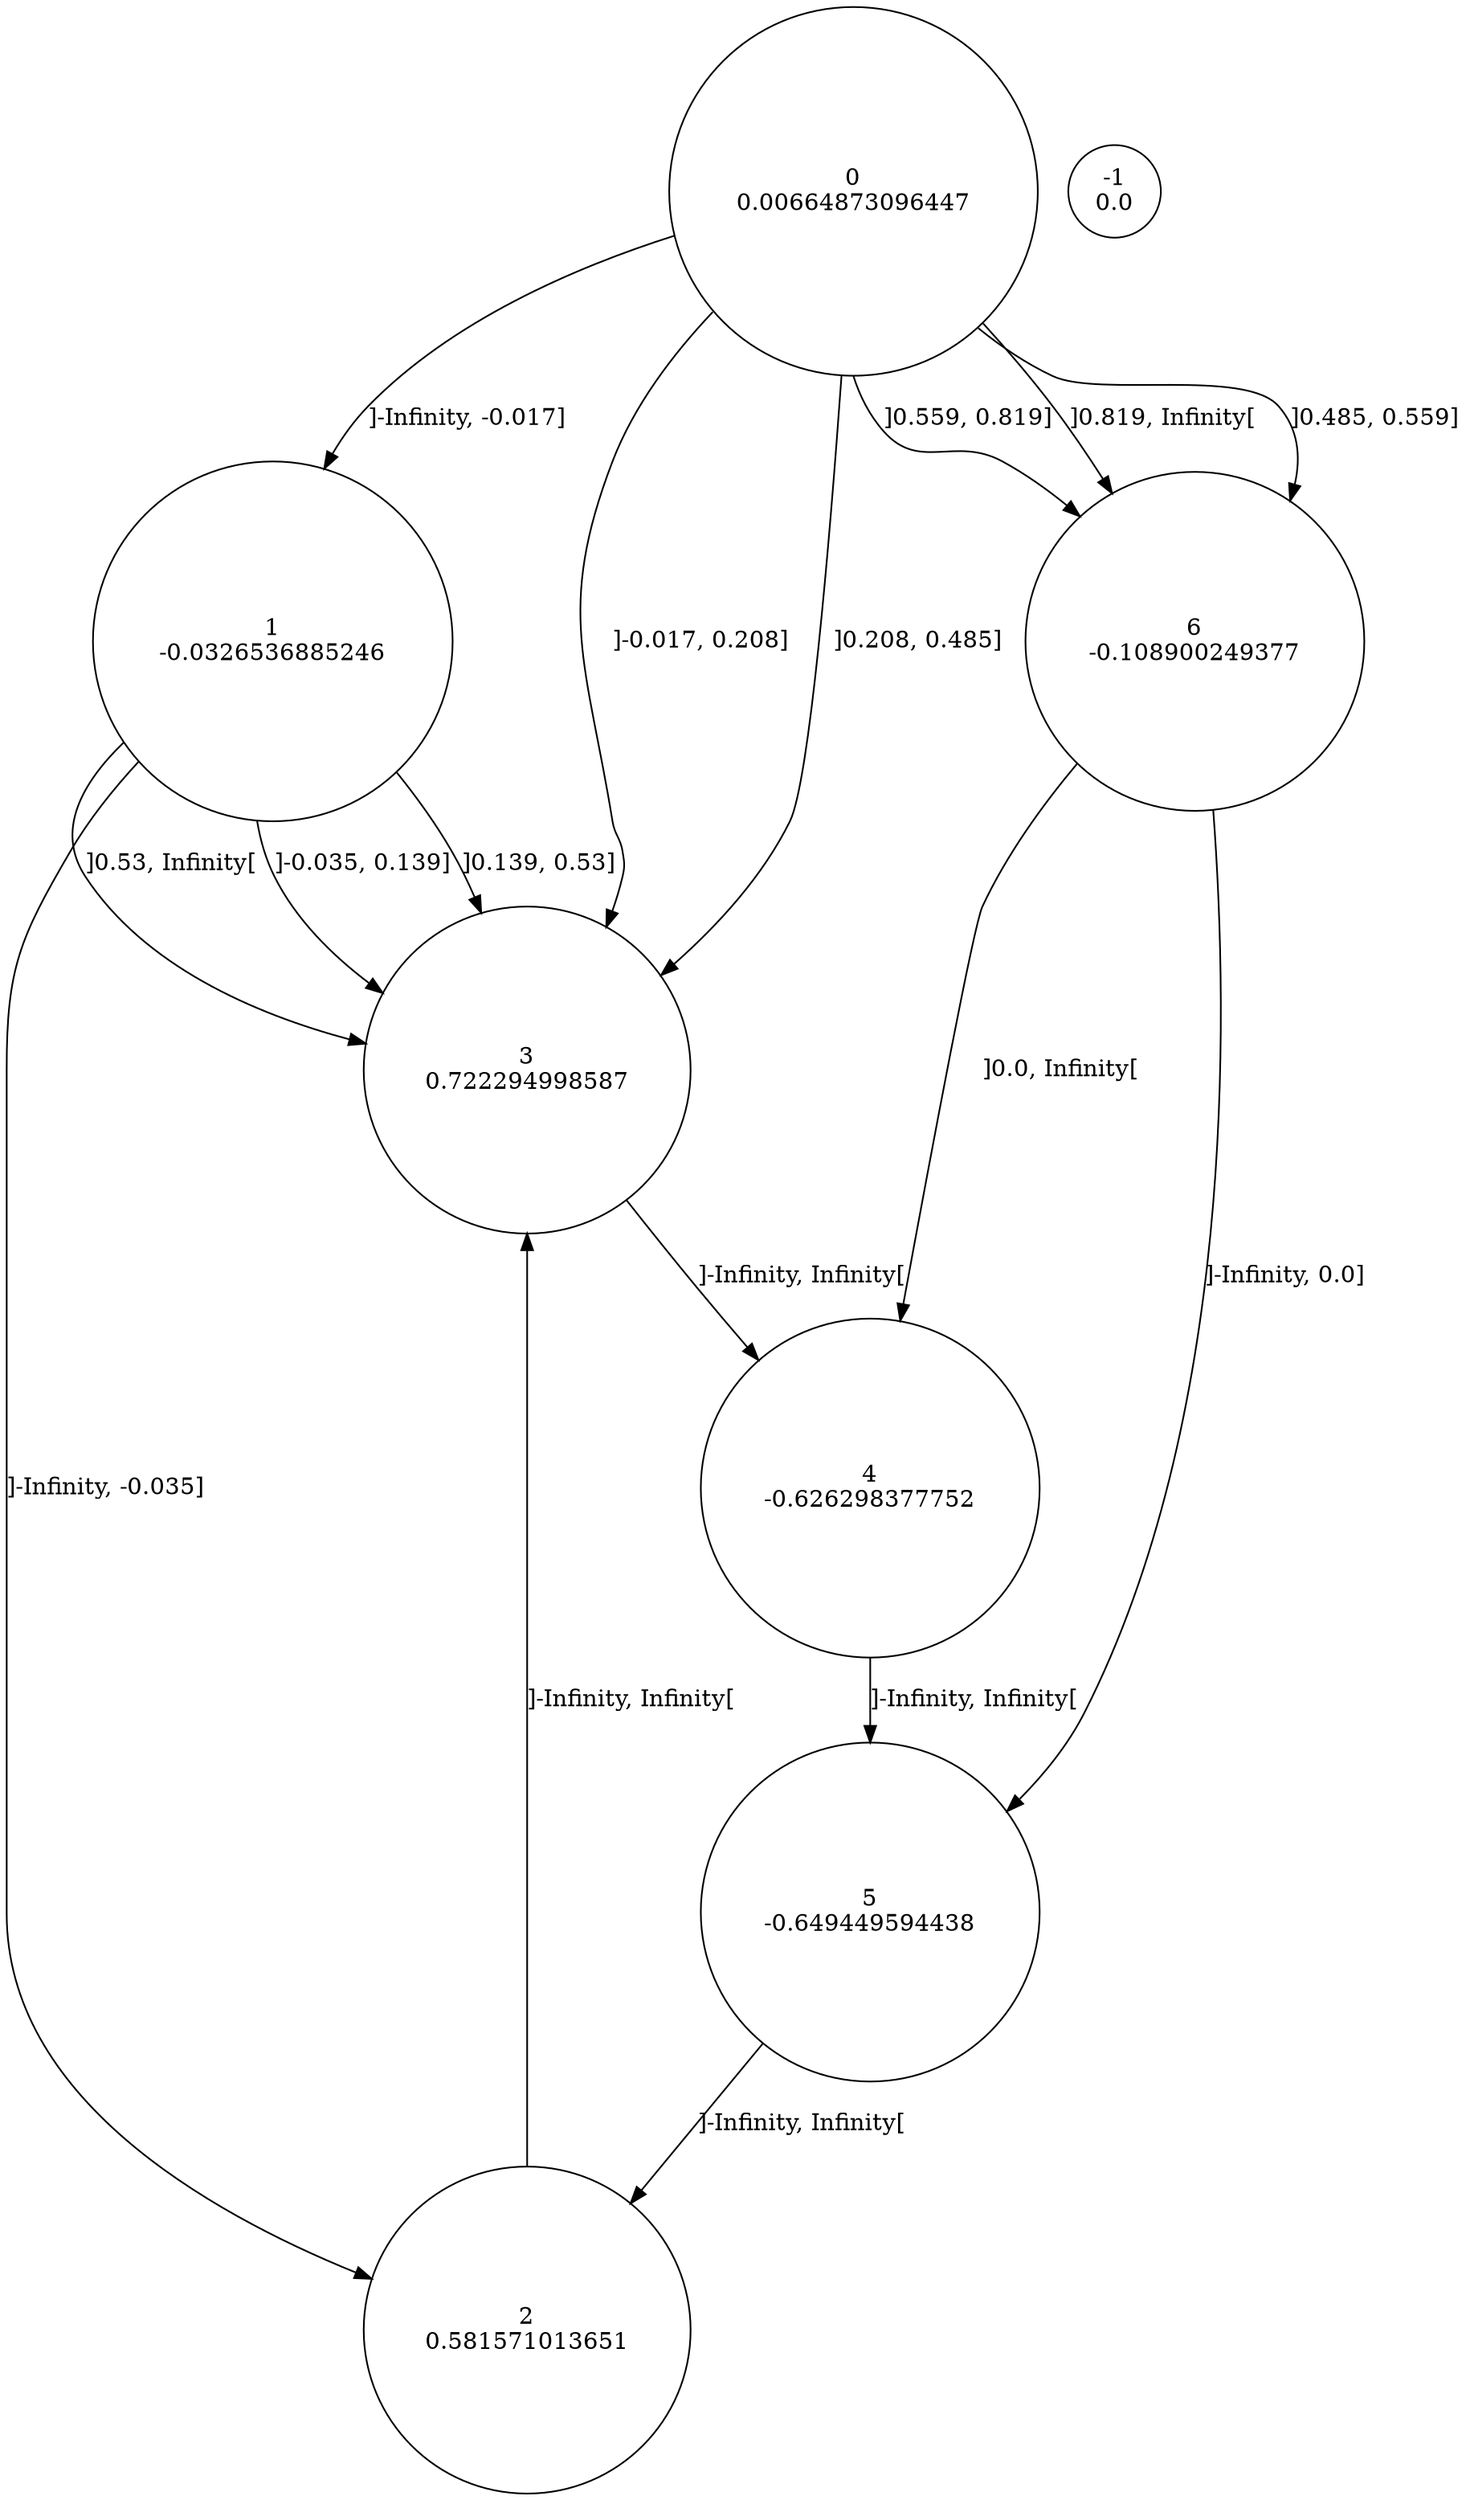 digraph a {
0 [shape=circle, label="0\n0.00664873096447"];
	0 -> 1 [label="]-Infinity, -0.017]"];
	0 -> 3 [label="]-0.017, 0.208]"];
	0 -> 3 [label="]0.208, 0.485]"];
	0 -> 6 [label="]0.485, 0.559]"];
	0 -> 6 [label="]0.559, 0.819]"];
	0 -> 6 [label="]0.819, Infinity["];
1 [shape=circle, label="1\n-0.0326536885246"];
	1 -> 2 [label="]-Infinity, -0.035]"];
	1 -> 3 [label="]-0.035, 0.139]"];
	1 -> 3 [label="]0.139, 0.53]"];
	1 -> 3 [label="]0.53, Infinity["];
2 [shape=circle, label="2\n0.581571013651"];
	2 -> 3 [label="]-Infinity, Infinity["];
3 [shape=circle, label="3\n0.722294998587"];
	3 -> 4 [label="]-Infinity, Infinity["];
4 [shape=circle, label="4\n-0.626298377752"];
	4 -> 5 [label="]-Infinity, Infinity["];
5 [shape=circle, label="5\n-0.649449594438"];
	5 -> 2 [label="]-Infinity, Infinity["];
6 [shape=circle, label="6\n-0.108900249377"];
	6 -> 5 [label="]-Infinity, 0.0]"];
	6 -> 4 [label="]0.0, Infinity["];
-1 [shape=circle, label="-1\n0.0"];
}